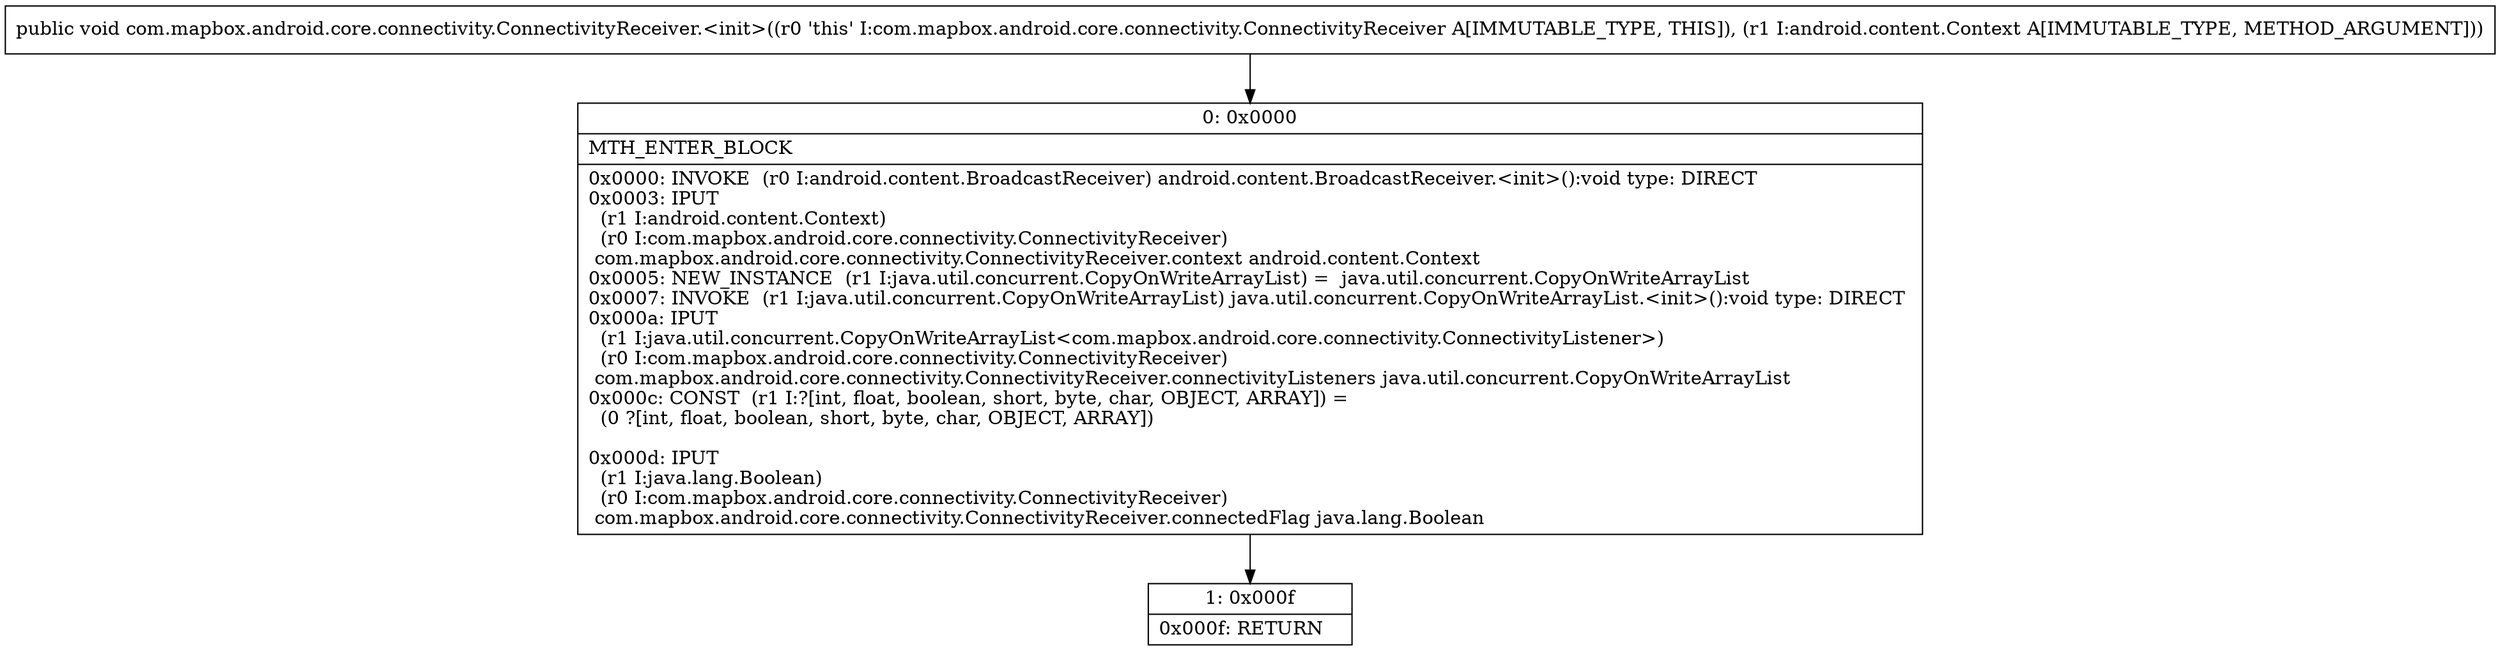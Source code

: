 digraph "CFG forcom.mapbox.android.core.connectivity.ConnectivityReceiver.\<init\>(Landroid\/content\/Context;)V" {
Node_0 [shape=record,label="{0\:\ 0x0000|MTH_ENTER_BLOCK\l|0x0000: INVOKE  (r0 I:android.content.BroadcastReceiver) android.content.BroadcastReceiver.\<init\>():void type: DIRECT \l0x0003: IPUT  \l  (r1 I:android.content.Context)\l  (r0 I:com.mapbox.android.core.connectivity.ConnectivityReceiver)\l com.mapbox.android.core.connectivity.ConnectivityReceiver.context android.content.Context \l0x0005: NEW_INSTANCE  (r1 I:java.util.concurrent.CopyOnWriteArrayList) =  java.util.concurrent.CopyOnWriteArrayList \l0x0007: INVOKE  (r1 I:java.util.concurrent.CopyOnWriteArrayList) java.util.concurrent.CopyOnWriteArrayList.\<init\>():void type: DIRECT \l0x000a: IPUT  \l  (r1 I:java.util.concurrent.CopyOnWriteArrayList\<com.mapbox.android.core.connectivity.ConnectivityListener\>)\l  (r0 I:com.mapbox.android.core.connectivity.ConnectivityReceiver)\l com.mapbox.android.core.connectivity.ConnectivityReceiver.connectivityListeners java.util.concurrent.CopyOnWriteArrayList \l0x000c: CONST  (r1 I:?[int, float, boolean, short, byte, char, OBJECT, ARRAY]) = \l  (0 ?[int, float, boolean, short, byte, char, OBJECT, ARRAY])\l \l0x000d: IPUT  \l  (r1 I:java.lang.Boolean)\l  (r0 I:com.mapbox.android.core.connectivity.ConnectivityReceiver)\l com.mapbox.android.core.connectivity.ConnectivityReceiver.connectedFlag java.lang.Boolean \l}"];
Node_1 [shape=record,label="{1\:\ 0x000f|0x000f: RETURN   \l}"];
MethodNode[shape=record,label="{public void com.mapbox.android.core.connectivity.ConnectivityReceiver.\<init\>((r0 'this' I:com.mapbox.android.core.connectivity.ConnectivityReceiver A[IMMUTABLE_TYPE, THIS]), (r1 I:android.content.Context A[IMMUTABLE_TYPE, METHOD_ARGUMENT])) }"];
MethodNode -> Node_0;
Node_0 -> Node_1;
}

